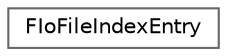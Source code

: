 digraph "Graphical Class Hierarchy"
{
 // INTERACTIVE_SVG=YES
 // LATEX_PDF_SIZE
  bgcolor="transparent";
  edge [fontname=Helvetica,fontsize=10,labelfontname=Helvetica,labelfontsize=10];
  node [fontname=Helvetica,fontsize=10,shape=box,height=0.2,width=0.4];
  rankdir="LR";
  Node0 [id="Node000000",label="FIoFileIndexEntry",height=0.2,width=0.4,color="grey40", fillcolor="white", style="filled",URL="$d2/dba/structFIoFileIndexEntry.html",tooltip=" "];
}
